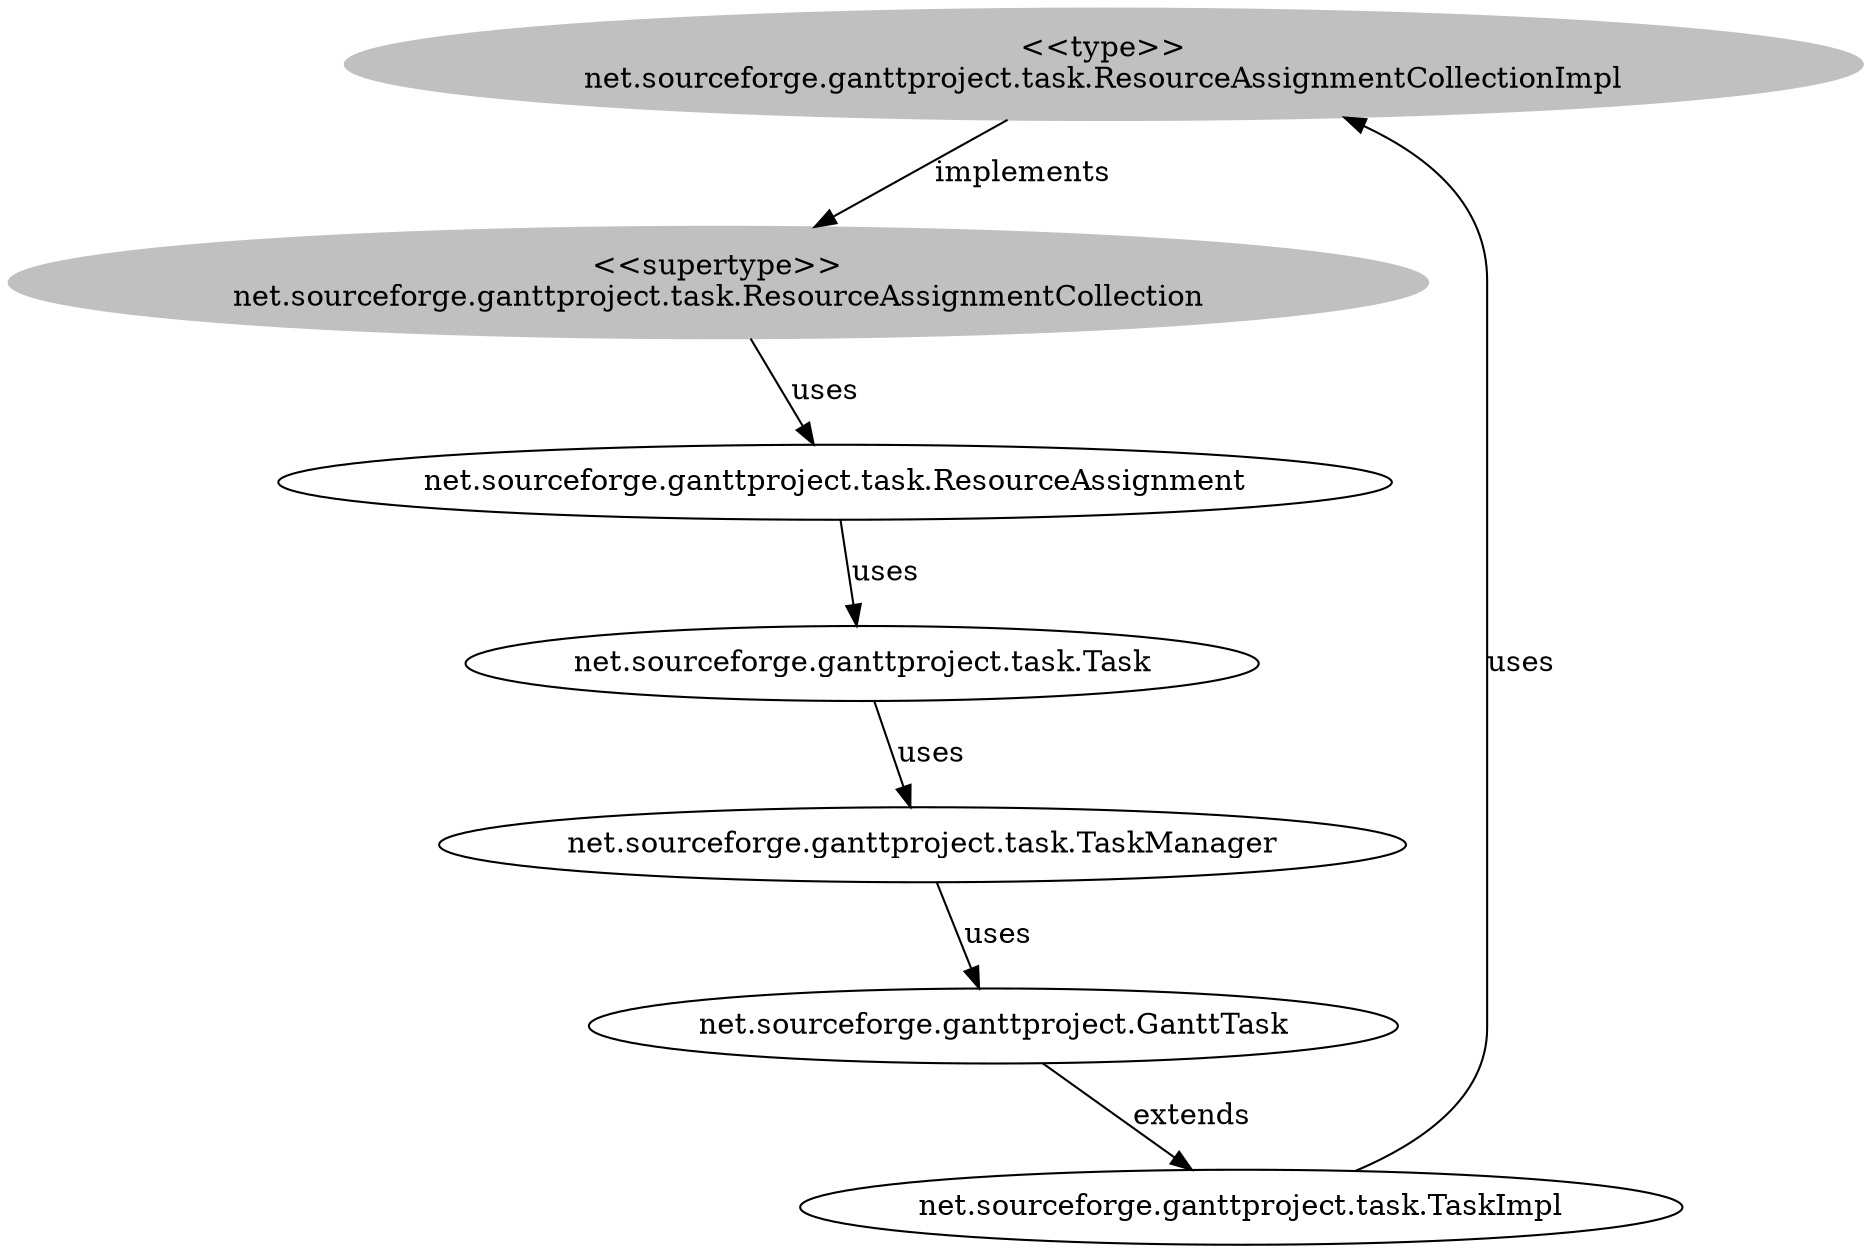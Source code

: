 digraph stk {
	net_sourceforge_ganttproject_task_ResourceAssignmentCollectionImpl [label="<<type>>
net.sourceforge.ganttproject.task.ResourceAssignmentCollectionImpl",style=filled,color="grey"];
	net_sourceforge_ganttproject_task_ResourceAssignmentCollection [label="<<supertype>>
net.sourceforge.ganttproject.task.ResourceAssignmentCollection",style=filled,color="grey"];
	net_sourceforge_ganttproject_task_Task [label="net.sourceforge.ganttproject.task.Task"];
	net_sourceforge_ganttproject_task_TaskManager [label="net.sourceforge.ganttproject.task.TaskManager"];
	net_sourceforge_ganttproject_GanttTask [label="net.sourceforge.ganttproject.GanttTask"];
	net_sourceforge_ganttproject_task_ResourceAssignment [label="net.sourceforge.ganttproject.task.ResourceAssignment"];
	net_sourceforge_ganttproject_task_TaskImpl [label="net.sourceforge.ganttproject.task.TaskImpl"];
	net_sourceforge_ganttproject_task_ResourceAssignmentCollectionImpl -> net_sourceforge_ganttproject_task_ResourceAssignmentCollection [label=implements];
	net_sourceforge_ganttproject_task_ResourceAssignmentCollection -> net_sourceforge_ganttproject_task_ResourceAssignment [label=uses];
	net_sourceforge_ganttproject_task_ResourceAssignment -> net_sourceforge_ganttproject_task_Task [label=uses];
	net_sourceforge_ganttproject_task_Task -> net_sourceforge_ganttproject_task_TaskManager [label=uses];
	net_sourceforge_ganttproject_task_TaskManager -> net_sourceforge_ganttproject_GanttTask [label=uses];
	net_sourceforge_ganttproject_GanttTask -> net_sourceforge_ganttproject_task_TaskImpl [label=extends];
	net_sourceforge_ganttproject_task_TaskImpl -> net_sourceforge_ganttproject_task_ResourceAssignmentCollectionImpl [label=uses];
}
